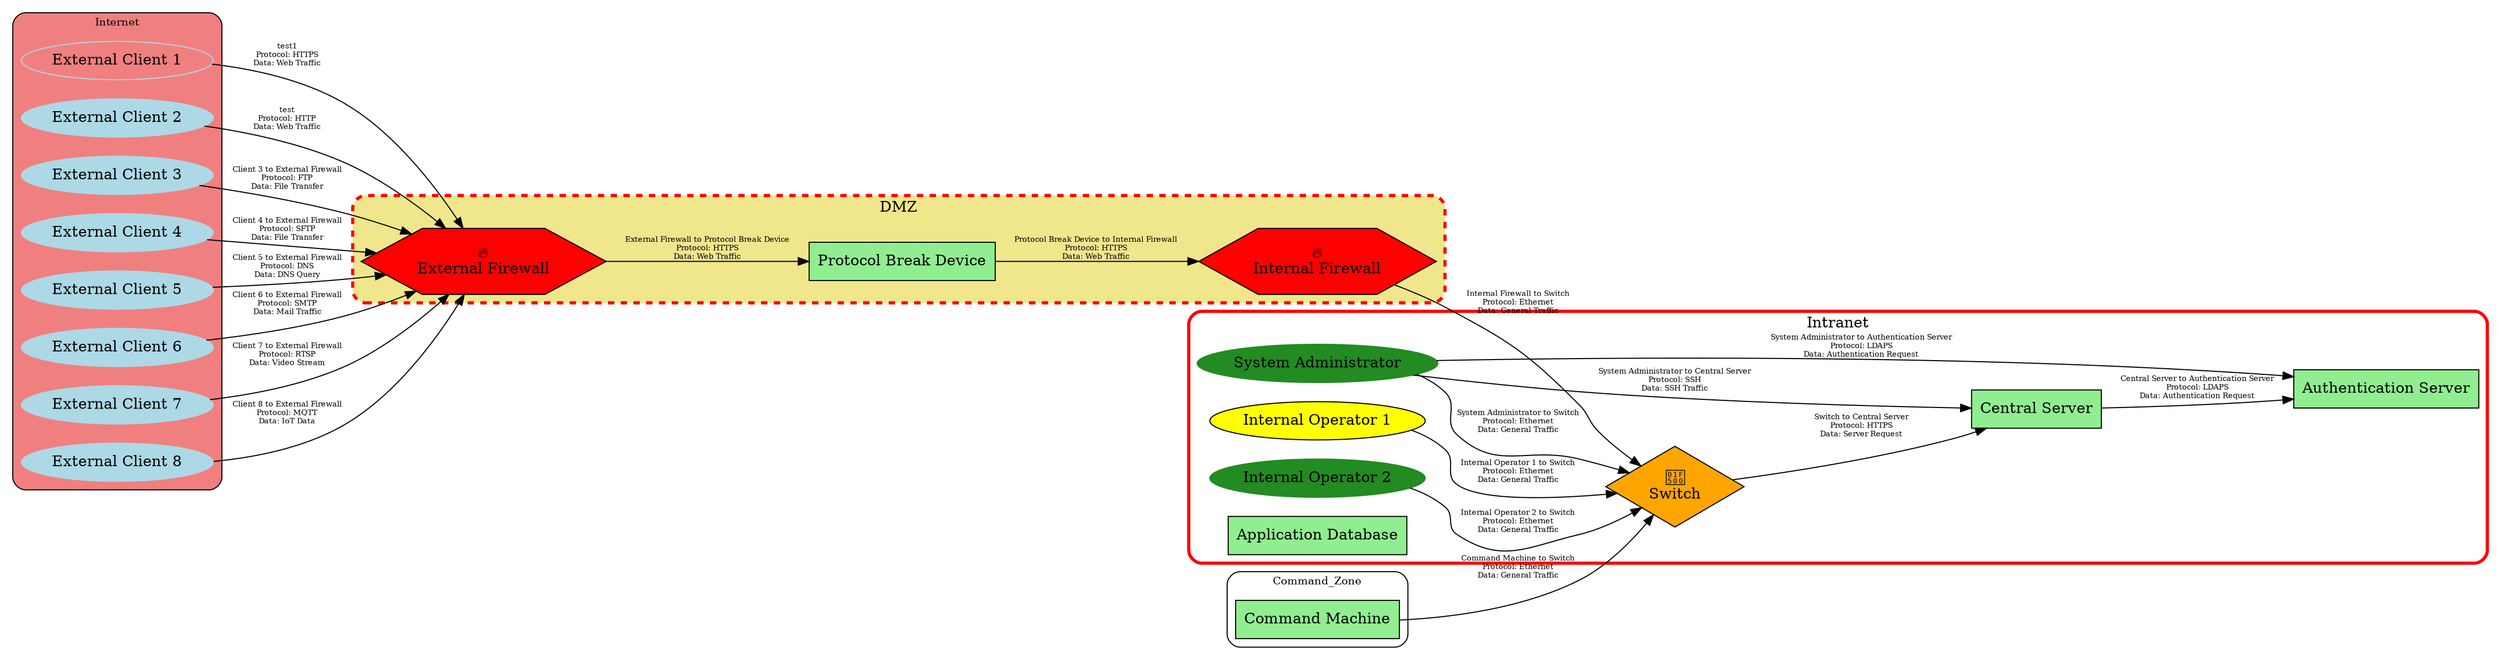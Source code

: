 digraph ThreatModel {
  rankdir=LR;
  node [shape=box, style=filled, fillcolor=lightblue];
  edge [fontsize=10];
  charset="UTF-8";
  subgraph cluster_Internet {
    label="Internet";
    fontsize=10;
    fillcolor="lightcoral";
    style="rounded,filled";
    color=black;
    "External Client 1" [shape=oval, style="", fillcolor="lightblue", color="lightblue", label="External Client 1"];
    "External Client 2" [shape=oval, style=filled, fillcolor="lightblue", color="lightblue", label="External Client 2"];
    "External Client 3" [shape=oval, style=filled, fillcolor="lightblue", color="lightblue", label="External Client 3"];
    "External Client 4" [shape=oval, style=filled, fillcolor="lightblue", color="lightblue", label="External Client 4"];
    "External Client 5" [shape=oval, style=filled, fillcolor="lightblue", color="lightblue", label="External Client 5"];
    "External Client 6" [shape=oval, style=filled, fillcolor="lightblue", color="lightblue", label="External Client 6"];
    "External Client 7" [shape=oval, style=filled, fillcolor="lightblue", color="lightblue", label="External Client 7"];
    "External Client 8" [shape=oval, style=filled, fillcolor="lightblue", color="lightblue", label="External Client 8"];
  }
  subgraph cluster_DMZ {
    label="DMZ";
    fillcolor="khaki";
    style="rounded,filled";
    color=red;
    penwidth=3;
    style="rounded,filled,dashed";
    "External Firewall" [shape=hexagon, style=filled, fillcolor="red", label="🔥\nExternal Firewall"];
    "Protocol Break Device" [shape=box, style=filled, fillcolor="lightgreen", label="Protocol Break Device"];
    "Internal Firewall" [shape=hexagon, style=filled, fillcolor="red", label="🔥\nInternal Firewall"];
  }
  subgraph cluster_Intranet {
    label="Intranet";
    style="rounded";
    color=red;
    penwidth=3;
    "Internal Operator 1" [shape=oval, style=filled, fillcolor="yellow", label="Internal Operator 1"];
    "Internal Operator 2" [shape=oval, style=filled, fillcolor="forestgreen", color="forestgreen", label="Internal Operator 2"];
    "System Administrator" [shape=oval, style=filled, fillcolor="forestgreen", color="forestgreen", label="System Administrator"];
    "Switch" [shape=diamond, style=filled, fillcolor="orange", label="🔀\nSwitch"];
    "Central Server" [shape=box, style=filled, fillcolor="lightgreen", label="Central Server"];
    "Application Database" [shape=box, style=filled, fillcolor="lightgreen", label="Application Database"];
    "Authentication Server" [shape=box, style=filled, fillcolor="lightgreen", label="Authentication Server"];
  }
  subgraph cluster_Command_Zone {
    label="Command_Zone";
    fontsize=10;
    style="rounded";
    color=black;
    "Command Machine" [shape=box, style=filled, fillcolor="lightgreen", label="Command Machine"];
  }
  "External Client 1" -> "External Firewall" [label="test1\nProtocol: HTTPS\nData: Web Traffic", fontsize=7];
  "External Client 2" -> "External Firewall" [label="test\nProtocol: HTTP\nData: Web Traffic", fontsize=7];
  "External Client 3" -> "External Firewall" [label="Client 3 to External Firewall\nProtocol: FTP\nData: File Transfer", fontsize=7];
  "External Client 4" -> "External Firewall" [label="Client 4 to External Firewall\nProtocol: SFTP\nData: File Transfer", fontsize=7];
  "External Client 5" -> "External Firewall" [label="Client 5 to External Firewall\nProtocol: DNS\nData: DNS Query", fontsize=7];
  "External Client 6" -> "External Firewall" [label="Client 6 to External Firewall\nProtocol: SMTP\nData: Mail Traffic", fontsize=7];
  "External Client 7" -> "External Firewall" [label="Client 7 to External Firewall\nProtocol: RTSP\nData: Video Stream", fontsize=7];
  "External Client 8" -> "External Firewall" [label="Client 8 to External Firewall\nProtocol: MQTT\nData: IoT Data", fontsize=7];
  "External Firewall" -> "Protocol Break Device" [label="External Firewall to Protocol Break Device\nProtocol: HTTPS\nData: Web Traffic", fontsize=7];
  "Protocol Break Device" -> "Internal Firewall" [label="Protocol Break Device to Internal Firewall\nProtocol: HTTPS\nData: Web Traffic", fontsize=7];
  "Internal Firewall" -> "Switch" [label="Internal Firewall to Switch\nProtocol: Ethernet\nData: General Traffic", fontsize=7];
  "Command Machine" -> "Switch" [label="Command Machine to Switch\nProtocol: Ethernet\nData: General Traffic", fontsize=7];
  "Internal Operator 1" -> "Switch" [label="Internal Operator 1 to Switch\nProtocol: Ethernet\nData: General Traffic", fontsize=7];
  "Internal Operator 2" -> "Switch" [label="Internal Operator 2 to Switch\nProtocol: Ethernet\nData: General Traffic", fontsize=7];
  "System Administrator" -> "Switch" [label="System Administrator to Switch\nProtocol: Ethernet\nData: General Traffic", fontsize=7];
  "Switch" -> "Central Server" [label="Switch to Central Server\nProtocol: HTTPS\nData: Server Request", fontsize=7];
  "System Administrator" -> "Central Server" [label="System Administrator to Central Server\nProtocol: SSH\nData: SSH Traffic", fontsize=7];
  "System Administrator" -> "Authentication Server" [label="System Administrator to Authentication Server\nProtocol: LDAPS\nData: Authentication Request", fontsize=7];
  "Central Server" -> "Authentication Server" [label="Central Server to Authentication Server\nProtocol: LDAPS\nData: Authentication Request", fontsize=7];
}